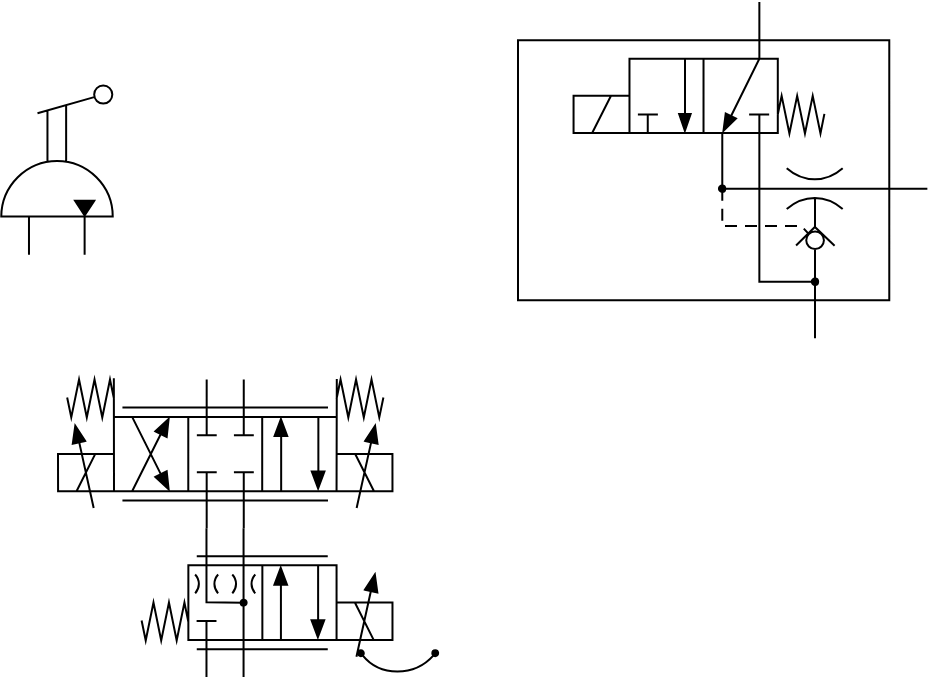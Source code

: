 <mxfile version="26.0.10">
  <diagram name="Page-1" id="dKGNPrQp20S2oc_OehTf">
    <mxGraphModel dx="1434" dy="688" grid="1" gridSize="10" guides="1" tooltips="1" connect="1" arrows="1" fold="1" page="1" pageScale="1" pageWidth="850" pageHeight="1100" math="0" shadow="0">
      <root>
        <mxCell id="0" />
        <mxCell id="1" parent="0" />
        <mxCell id="X8hCXNgWhETL42D7RwJg-1" value="" style="verticalLabelPosition=bottom;aspect=fixed;html=1;verticalAlign=top;fillColor=strokeColor;align=center;outlineConnect=0;shape=mxgraph.fluid_power.x12410;points=[[0.59,0,0],[0.725,1,0],[1,0.555,0]]" vertex="1" parent="1">
          <mxGeometry x="460" y="130" width="204.68" height="168.08" as="geometry" />
        </mxCell>
        <mxCell id="X8hCXNgWhETL42D7RwJg-2" value="" style="verticalLabelPosition=bottom;aspect=fixed;html=1;verticalAlign=top;fillColor=strokeColor;align=center;outlineConnect=0;shape=mxgraph.fluid_power.x11670;points=[[0,0.1,0],[1,0.1,0],[0.037,0,0],[0.963,0,0]]" vertex="1" parent="1">
          <mxGeometry x="380" y="454.18" width="40.06" height="13.36" as="geometry" />
        </mxCell>
        <mxCell id="X8hCXNgWhETL42D7RwJg-3" value="" style="verticalLabelPosition=bottom;aspect=fixed;html=1;verticalAlign=top;fillColor=strokeColor;align=center;outlineConnect=0;shape=mxgraph.fluid_power.x10760;points=[[0.445,0.01,0],[0.555,0.01,0],[0.445,1,0],[0.555,1,0],[0,0.5,0],[0,0.625,0],[0,0.75,0],[1,0.5,0],[1,0.625,0],[1,0.75,0]]" vertex="1" parent="1">
          <mxGeometry x="230" y="318.08" width="167.24" height="75.02" as="geometry" />
        </mxCell>
        <mxCell id="X8hCXNgWhETL42D7RwJg-4" value="" style="verticalLabelPosition=bottom;aspect=fixed;html=1;verticalAlign=top;fillColor=strokeColor;align=center;outlineConnect=0;shape=mxgraph.fluid_power.x10770;points=[[0.258,0,0],[0.258,1,0],[0.405,0,0],[0.405,1,0],[1,0.5,0],[1,0.625,0],[1,0.75,0]]" vertex="1" parent="1">
          <mxGeometry x="271.8" y="393.1" width="125.44" height="74.44" as="geometry" />
        </mxCell>
        <mxCell id="X8hCXNgWhETL42D7RwJg-5" value="" style="verticalLabelPosition=bottom;aspect=fixed;html=1;verticalAlign=top;fillColor=strokeColor;align=center;outlineConnect=0;shape=mxgraph.fluid_power.x11270;points=[[1,0.25,0],[1,0.75,0]];rotation=90;" vertex="1" parent="1">
          <mxGeometry x="187.2" y="186.17" width="84.6" height="55.74" as="geometry" />
        </mxCell>
      </root>
    </mxGraphModel>
  </diagram>
</mxfile>
